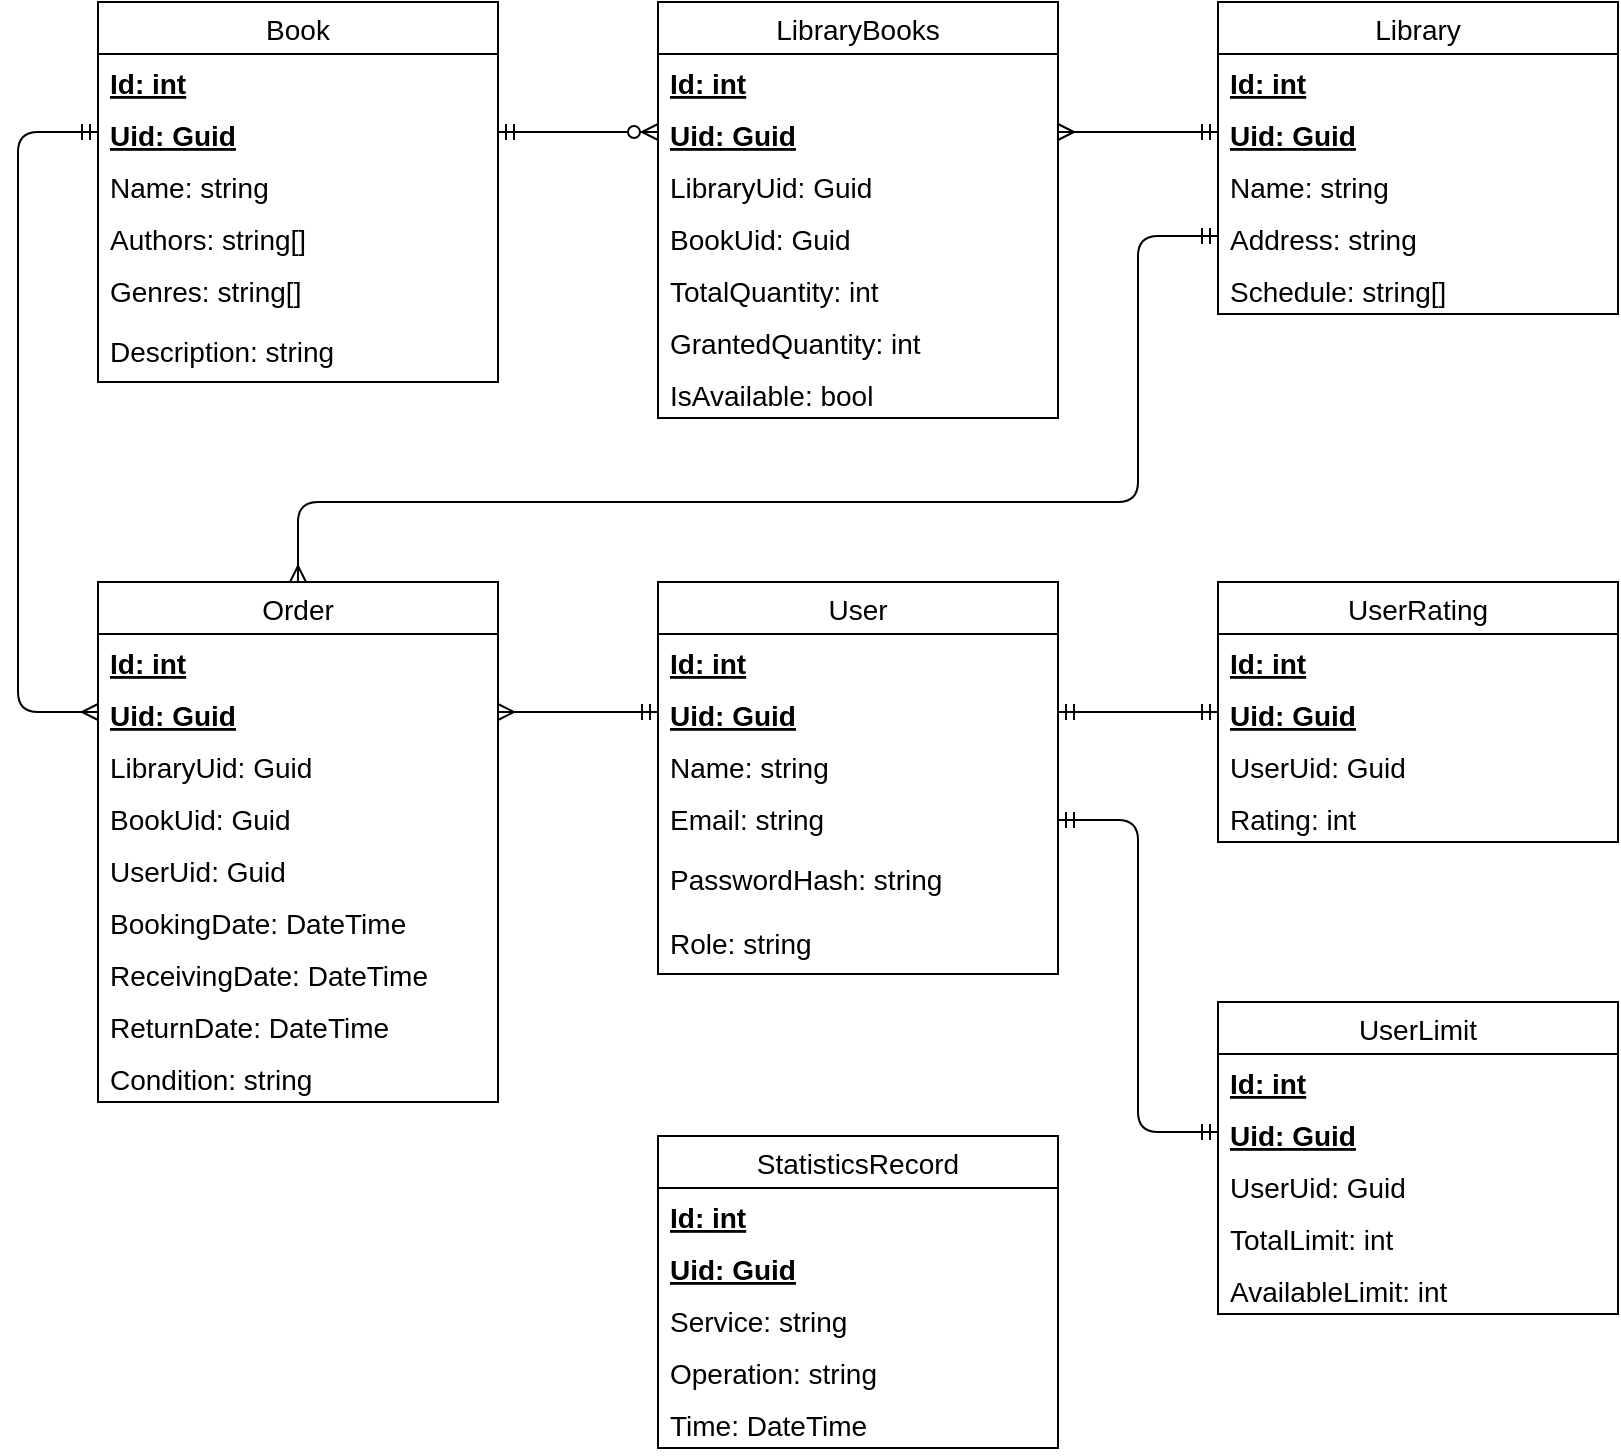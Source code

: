 <mxfile version="14.6.13" type="device"><diagram id="7_gvXvkW-Xf_Sy-OMR4_" name="Page-1"><mxGraphModel dx="1746" dy="1403" grid="1" gridSize="10" guides="1" tooltips="1" connect="1" arrows="1" fold="1" page="0" pageScale="1" pageWidth="827" pageHeight="1169" math="0" shadow="0"><root><mxCell id="0"/><mxCell id="1" parent="0"/><mxCell id="xaV4tCiz5OPvKNjIcxrJ-36" value="UserRating" style="swimlane;fontStyle=0;childLayout=stackLayout;horizontal=1;startSize=26;horizontalStack=0;resizeParent=1;resizeParentMax=0;resizeLast=0;collapsible=1;marginBottom=0;fontSize=14;fillColor=none;" parent="1" vertex="1"><mxGeometry x="-120" y="-230" width="200" height="130" as="geometry"/></mxCell><mxCell id="xaV4tCiz5OPvKNjIcxrJ-37" value="Id: int" style="text;strokeColor=none;fillColor=none;align=left;verticalAlign=top;spacingLeft=4;spacingRight=4;overflow=hidden;rotatable=0;points=[[0,0.5],[1,0.5]];portConstraint=eastwest;fontStyle=5;fontSize=14;" parent="xaV4tCiz5OPvKNjIcxrJ-36" vertex="1"><mxGeometry y="26" width="200" height="26" as="geometry"/></mxCell><mxCell id="xaV4tCiz5OPvKNjIcxrJ-79" value="Uid: Guid" style="text;strokeColor=none;fillColor=none;align=left;verticalAlign=top;spacingLeft=4;spacingRight=4;overflow=hidden;rotatable=0;points=[[0,0.5],[1,0.5]];portConstraint=eastwest;fontStyle=5;fontSize=14;" parent="xaV4tCiz5OPvKNjIcxrJ-36" vertex="1"><mxGeometry y="52" width="200" height="26" as="geometry"/></mxCell><mxCell id="xaV4tCiz5OPvKNjIcxrJ-38" value="UserUid: Guid" style="text;strokeColor=none;fillColor=none;align=left;verticalAlign=top;spacingLeft=4;spacingRight=4;overflow=hidden;rotatable=0;points=[[0,0.5],[1,0.5]];portConstraint=eastwest;fontSize=14;" parent="xaV4tCiz5OPvKNjIcxrJ-36" vertex="1"><mxGeometry y="78" width="200" height="26" as="geometry"/></mxCell><mxCell id="xaV4tCiz5OPvKNjIcxrJ-39" value="Rating: int" style="text;strokeColor=none;fillColor=none;align=left;verticalAlign=top;spacingLeft=4;spacingRight=4;overflow=hidden;rotatable=0;points=[[0,0.5],[1,0.5]];portConstraint=eastwest;fontSize=14;" parent="xaV4tCiz5OPvKNjIcxrJ-36" vertex="1"><mxGeometry y="104" width="200" height="26" as="geometry"/></mxCell><mxCell id="xaV4tCiz5OPvKNjIcxrJ-44" value="Order" style="swimlane;fontStyle=0;childLayout=stackLayout;horizontal=1;startSize=26;horizontalStack=0;resizeParent=1;resizeParentMax=0;resizeLast=0;collapsible=1;marginBottom=0;fontSize=14;fillColor=none;" parent="1" vertex="1"><mxGeometry x="-680" y="-230" width="200" height="260" as="geometry"/></mxCell><mxCell id="xaV4tCiz5OPvKNjIcxrJ-45" value="Id: int" style="text;strokeColor=none;fillColor=none;align=left;verticalAlign=top;spacingLeft=4;spacingRight=4;overflow=hidden;rotatable=0;points=[[0,0.5],[1,0.5]];portConstraint=eastwest;fontStyle=5;fontSize=14;" parent="xaV4tCiz5OPvKNjIcxrJ-44" vertex="1"><mxGeometry y="26" width="200" height="26" as="geometry"/></mxCell><mxCell id="xaV4tCiz5OPvKNjIcxrJ-81" value="Uid: Guid" style="text;strokeColor=none;fillColor=none;align=left;verticalAlign=top;spacingLeft=4;spacingRight=4;overflow=hidden;rotatable=0;points=[[0,0.5],[1,0.5]];portConstraint=eastwest;fontStyle=5;fontSize=14;" parent="xaV4tCiz5OPvKNjIcxrJ-44" vertex="1"><mxGeometry y="52" width="200" height="26" as="geometry"/></mxCell><mxCell id="xaV4tCiz5OPvKNjIcxrJ-83" value="LibraryUid: Guid" style="text;strokeColor=none;fillColor=none;align=left;verticalAlign=top;spacingLeft=4;spacingRight=4;overflow=hidden;rotatable=0;points=[[0,0.5],[1,0.5]];portConstraint=eastwest;fontSize=14;" parent="xaV4tCiz5OPvKNjIcxrJ-44" vertex="1"><mxGeometry y="78" width="200" height="26" as="geometry"/></mxCell><mxCell id="xaV4tCiz5OPvKNjIcxrJ-46" value="BookUid: Guid" style="text;strokeColor=none;fillColor=none;align=left;verticalAlign=top;spacingLeft=4;spacingRight=4;overflow=hidden;rotatable=0;points=[[0,0.5],[1,0.5]];portConstraint=eastwest;fontSize=14;" parent="xaV4tCiz5OPvKNjIcxrJ-44" vertex="1"><mxGeometry y="104" width="200" height="26" as="geometry"/></mxCell><mxCell id="xaV4tCiz5OPvKNjIcxrJ-47" value="UserUid: Guid" style="text;strokeColor=none;fillColor=none;align=left;verticalAlign=top;spacingLeft=4;spacingRight=4;overflow=hidden;rotatable=0;points=[[0,0.5],[1,0.5]];portConstraint=eastwest;fontSize=14;" parent="xaV4tCiz5OPvKNjIcxrJ-44" vertex="1"><mxGeometry y="130" width="200" height="26" as="geometry"/></mxCell><mxCell id="xaV4tCiz5OPvKNjIcxrJ-82" value="BookingDate: DateTime" style="text;strokeColor=none;fillColor=none;align=left;verticalAlign=top;spacingLeft=4;spacingRight=4;overflow=hidden;rotatable=0;points=[[0,0.5],[1,0.5]];portConstraint=eastwest;fontSize=14;" parent="xaV4tCiz5OPvKNjIcxrJ-44" vertex="1"><mxGeometry y="156" width="200" height="26" as="geometry"/></mxCell><mxCell id="Zsrt7kx8HkK9ZUL5juE6-1" value="ReceivingDate: DateTime" style="text;strokeColor=none;fillColor=none;align=left;verticalAlign=top;spacingLeft=4;spacingRight=4;overflow=hidden;rotatable=0;points=[[0,0.5],[1,0.5]];portConstraint=eastwest;fontSize=14;" parent="xaV4tCiz5OPvKNjIcxrJ-44" vertex="1"><mxGeometry y="182" width="200" height="26" as="geometry"/></mxCell><mxCell id="YTWWNCgbf_wXnrEp9qsd-6" value="ReturnDate: DateTime" style="text;strokeColor=none;fillColor=none;align=left;verticalAlign=top;spacingLeft=4;spacingRight=4;overflow=hidden;rotatable=0;points=[[0,0.5],[1,0.5]];portConstraint=eastwest;fontSize=14;" parent="xaV4tCiz5OPvKNjIcxrJ-44" vertex="1"><mxGeometry y="208" width="200" height="26" as="geometry"/></mxCell><mxCell id="YTWWNCgbf_wXnrEp9qsd-7" value="Condition: string" style="text;strokeColor=none;fillColor=none;align=left;verticalAlign=top;spacingLeft=4;spacingRight=4;overflow=hidden;rotatable=0;points=[[0,0.5],[1,0.5]];portConstraint=eastwest;fontSize=14;" parent="xaV4tCiz5OPvKNjIcxrJ-44" vertex="1"><mxGeometry y="234" width="200" height="26" as="geometry"/></mxCell><mxCell id="xaV4tCiz5OPvKNjIcxrJ-48" value="Library" style="swimlane;fontStyle=0;childLayout=stackLayout;horizontal=1;startSize=26;horizontalStack=0;resizeParent=1;resizeParentMax=0;resizeLast=0;collapsible=1;marginBottom=0;fontSize=14;fillColor=none;" parent="1" vertex="1"><mxGeometry x="-120" y="-520" width="200" height="156" as="geometry"/></mxCell><mxCell id="xaV4tCiz5OPvKNjIcxrJ-86" value="Id: int" style="text;strokeColor=none;fillColor=none;align=left;verticalAlign=top;spacingLeft=4;spacingRight=4;overflow=hidden;rotatable=0;points=[[0,0.5],[1,0.5]];portConstraint=eastwest;fontStyle=5;fontSize=14;" parent="xaV4tCiz5OPvKNjIcxrJ-48" vertex="1"><mxGeometry y="26" width="200" height="26" as="geometry"/></mxCell><mxCell id="xaV4tCiz5OPvKNjIcxrJ-87" value="Uid: Guid" style="text;strokeColor=none;fillColor=none;align=left;verticalAlign=top;spacingLeft=4;spacingRight=4;overflow=hidden;rotatable=0;points=[[0,0.5],[1,0.5]];portConstraint=eastwest;fontStyle=5;fontSize=14;" parent="xaV4tCiz5OPvKNjIcxrJ-48" vertex="1"><mxGeometry y="52" width="200" height="26" as="geometry"/></mxCell><mxCell id="xaV4tCiz5OPvKNjIcxrJ-49" value="Name: string" style="text;strokeColor=none;fillColor=none;align=left;verticalAlign=top;spacingLeft=4;spacingRight=4;overflow=hidden;rotatable=0;points=[[0,0.5],[1,0.5]];portConstraint=eastwest;fontSize=14;" parent="xaV4tCiz5OPvKNjIcxrJ-48" vertex="1"><mxGeometry y="78" width="200" height="26" as="geometry"/></mxCell><mxCell id="xaV4tCiz5OPvKNjIcxrJ-50" value="Address: string" style="text;strokeColor=none;fillColor=none;align=left;verticalAlign=top;spacingLeft=4;spacingRight=4;overflow=hidden;rotatable=0;points=[[0,0.5],[1,0.5]];portConstraint=eastwest;fontSize=14;" parent="xaV4tCiz5OPvKNjIcxrJ-48" vertex="1"><mxGeometry y="104" width="200" height="26" as="geometry"/></mxCell><mxCell id="xaV4tCiz5OPvKNjIcxrJ-51" value="Schedule: string[]" style="text;strokeColor=none;fillColor=none;align=left;verticalAlign=top;spacingLeft=4;spacingRight=4;overflow=hidden;rotatable=0;points=[[0,0.5],[1,0.5]];portConstraint=eastwest;fontSize=14;" parent="xaV4tCiz5OPvKNjIcxrJ-48" vertex="1"><mxGeometry y="130" width="200" height="26" as="geometry"/></mxCell><mxCell id="xaV4tCiz5OPvKNjIcxrJ-52" value="Book" style="swimlane;fontStyle=0;childLayout=stackLayout;horizontal=1;startSize=26;horizontalStack=0;resizeParent=1;resizeParentMax=0;resizeLast=0;collapsible=1;marginBottom=0;fontSize=14;fillColor=none;" parent="1" vertex="1"><mxGeometry x="-680" y="-520" width="200" height="190" as="geometry"/></mxCell><mxCell id="xaV4tCiz5OPvKNjIcxrJ-53" value="Id: int" style="text;strokeColor=none;fillColor=none;align=left;verticalAlign=top;spacingLeft=4;spacingRight=4;overflow=hidden;rotatable=0;points=[[0,0.5],[1,0.5]];portConstraint=eastwest;fontStyle=5;fontSize=14;" parent="xaV4tCiz5OPvKNjIcxrJ-52" vertex="1"><mxGeometry y="26" width="200" height="26" as="geometry"/></mxCell><mxCell id="xaV4tCiz5OPvKNjIcxrJ-78" value="Uid: Guid" style="text;strokeColor=none;fillColor=none;align=left;verticalAlign=top;spacingLeft=4;spacingRight=4;overflow=hidden;rotatable=0;points=[[0,0.5],[1,0.5]];portConstraint=eastwest;fontStyle=5;fontSize=14;" parent="xaV4tCiz5OPvKNjIcxrJ-52" vertex="1"><mxGeometry y="52" width="200" height="26" as="geometry"/></mxCell><mxCell id="xaV4tCiz5OPvKNjIcxrJ-100" value="Name: string" style="text;strokeColor=none;fillColor=none;align=left;verticalAlign=top;spacingLeft=4;spacingRight=4;overflow=hidden;rotatable=0;points=[[0,0.5],[1,0.5]];portConstraint=eastwest;fontSize=14;" parent="xaV4tCiz5OPvKNjIcxrJ-52" vertex="1"><mxGeometry y="78" width="200" height="26" as="geometry"/></mxCell><mxCell id="xaV4tCiz5OPvKNjIcxrJ-54" value="Authors: string[]" style="text;strokeColor=none;fillColor=none;align=left;verticalAlign=top;spacingLeft=4;spacingRight=4;overflow=hidden;rotatable=0;points=[[0,0.5],[1,0.5]];portConstraint=eastwest;fontSize=14;" parent="xaV4tCiz5OPvKNjIcxrJ-52" vertex="1"><mxGeometry y="104" width="200" height="26" as="geometry"/></mxCell><mxCell id="xaV4tCiz5OPvKNjIcxrJ-55" value="Genres: string[]" style="text;strokeColor=none;fillColor=none;align=left;verticalAlign=top;spacingLeft=4;spacingRight=4;overflow=hidden;rotatable=0;points=[[0,0.5],[1,0.5]];portConstraint=eastwest;fontSize=14;" parent="xaV4tCiz5OPvKNjIcxrJ-52" vertex="1"><mxGeometry y="130" width="200" height="30" as="geometry"/></mxCell><mxCell id="YTWWNCgbf_wXnrEp9qsd-1" value="Description: string" style="text;strokeColor=none;fillColor=none;align=left;verticalAlign=top;spacingLeft=4;spacingRight=4;overflow=hidden;rotatable=0;points=[[0,0.5],[1,0.5]];portConstraint=eastwest;fontSize=14;" parent="xaV4tCiz5OPvKNjIcxrJ-52" vertex="1"><mxGeometry y="160" width="200" height="30" as="geometry"/></mxCell><mxCell id="xaV4tCiz5OPvKNjIcxrJ-56" value="UserLimit" style="swimlane;fontStyle=0;childLayout=stackLayout;horizontal=1;startSize=26;horizontalStack=0;resizeParent=1;resizeParentMax=0;resizeLast=0;collapsible=1;marginBottom=0;fontSize=14;fillColor=none;" parent="1" vertex="1"><mxGeometry x="-120" y="-20" width="200" height="156" as="geometry"/></mxCell><mxCell id="xaV4tCiz5OPvKNjIcxrJ-88" value="Id: int" style="text;strokeColor=none;fillColor=none;align=left;verticalAlign=top;spacingLeft=4;spacingRight=4;overflow=hidden;rotatable=0;points=[[0,0.5],[1,0.5]];portConstraint=eastwest;fontStyle=5;fontSize=14;" parent="xaV4tCiz5OPvKNjIcxrJ-56" vertex="1"><mxGeometry y="26" width="200" height="26" as="geometry"/></mxCell><mxCell id="xaV4tCiz5OPvKNjIcxrJ-89" value="Uid: Guid" style="text;strokeColor=none;fillColor=none;align=left;verticalAlign=top;spacingLeft=4;spacingRight=4;overflow=hidden;rotatable=0;points=[[0,0.5],[1,0.5]];portConstraint=eastwest;fontStyle=5;fontSize=14;" parent="xaV4tCiz5OPvKNjIcxrJ-56" vertex="1"><mxGeometry y="52" width="200" height="26" as="geometry"/></mxCell><mxCell id="xaV4tCiz5OPvKNjIcxrJ-57" value="UserUid: Guid" style="text;strokeColor=none;fillColor=none;align=left;verticalAlign=top;spacingLeft=4;spacingRight=4;overflow=hidden;rotatable=0;points=[[0,0.5],[1,0.5]];portConstraint=eastwest;fontSize=14;" parent="xaV4tCiz5OPvKNjIcxrJ-56" vertex="1"><mxGeometry y="78" width="200" height="26" as="geometry"/></mxCell><mxCell id="xaV4tCiz5OPvKNjIcxrJ-59" value="TotalLimit: int" style="text;strokeColor=none;fillColor=none;align=left;verticalAlign=top;spacingLeft=4;spacingRight=4;overflow=hidden;rotatable=0;points=[[0,0.5],[1,0.5]];portConstraint=eastwest;fontSize=14;" parent="xaV4tCiz5OPvKNjIcxrJ-56" vertex="1"><mxGeometry y="104" width="200" height="26" as="geometry"/></mxCell><mxCell id="3pCv--pmjJOllUPZxMO8-1" value="AvailableLimit: int" style="text;strokeColor=none;fillColor=none;align=left;verticalAlign=top;spacingLeft=4;spacingRight=4;overflow=hidden;rotatable=0;points=[[0,0.5],[1,0.5]];portConstraint=eastwest;fontSize=14;" parent="xaV4tCiz5OPvKNjIcxrJ-56" vertex="1"><mxGeometry y="130" width="200" height="26" as="geometry"/></mxCell><mxCell id="xaV4tCiz5OPvKNjIcxrJ-60" value="User" style="swimlane;fontStyle=0;childLayout=stackLayout;horizontal=1;startSize=26;horizontalStack=0;resizeParent=1;resizeParentMax=0;resizeLast=0;collapsible=1;marginBottom=0;fontSize=14;fillColor=none;" parent="1" vertex="1"><mxGeometry x="-400" y="-230" width="200" height="196" as="geometry"/></mxCell><mxCell id="xaV4tCiz5OPvKNjIcxrJ-61" value="Id: int" style="text;strokeColor=none;fillColor=none;align=left;verticalAlign=top;spacingLeft=4;spacingRight=4;overflow=hidden;rotatable=0;points=[[0,0.5],[1,0.5]];portConstraint=eastwest;fontStyle=5;fontSize=14;" parent="xaV4tCiz5OPvKNjIcxrJ-60" vertex="1"><mxGeometry y="26" width="200" height="26" as="geometry"/></mxCell><mxCell id="xaV4tCiz5OPvKNjIcxrJ-80" value="Uid: Guid" style="text;strokeColor=none;fillColor=none;align=left;verticalAlign=top;spacingLeft=4;spacingRight=4;overflow=hidden;rotatable=0;points=[[0,0.5],[1,0.5]];portConstraint=eastwest;fontStyle=5;fontSize=14;" parent="xaV4tCiz5OPvKNjIcxrJ-60" vertex="1"><mxGeometry y="52" width="200" height="26" as="geometry"/></mxCell><mxCell id="xaV4tCiz5OPvKNjIcxrJ-62" value="Name: string" style="text;strokeColor=none;fillColor=none;align=left;verticalAlign=top;spacingLeft=4;spacingRight=4;overflow=hidden;rotatable=0;points=[[0,0.5],[1,0.5]];portConstraint=eastwest;fontSize=14;" parent="xaV4tCiz5OPvKNjIcxrJ-60" vertex="1"><mxGeometry y="78" width="200" height="26" as="geometry"/></mxCell><mxCell id="xaV4tCiz5OPvKNjIcxrJ-72" value="Email: string" style="text;strokeColor=none;fillColor=none;align=left;verticalAlign=top;spacingLeft=4;spacingRight=4;overflow=hidden;rotatable=0;points=[[0,0.5],[1,0.5]];portConstraint=eastwest;fontSize=14;" parent="xaV4tCiz5OPvKNjIcxrJ-60" vertex="1"><mxGeometry y="104" width="200" height="30" as="geometry"/></mxCell><mxCell id="xaV4tCiz5OPvKNjIcxrJ-63" value="PasswordHash: string" style="text;strokeColor=none;fillColor=none;align=left;verticalAlign=top;spacingLeft=4;spacingRight=4;overflow=hidden;rotatable=0;points=[[0,0.5],[1,0.5]];portConstraint=eastwest;fontSize=14;" parent="xaV4tCiz5OPvKNjIcxrJ-60" vertex="1"><mxGeometry y="134" width="200" height="32" as="geometry"/></mxCell><mxCell id="xaV4tCiz5OPvKNjIcxrJ-73" value="Role: string&#10;" style="text;strokeColor=none;fillColor=none;align=left;verticalAlign=top;spacingLeft=4;spacingRight=4;overflow=hidden;rotatable=0;points=[[0,0.5],[1,0.5]];portConstraint=eastwest;fontSize=14;" parent="xaV4tCiz5OPvKNjIcxrJ-60" vertex="1"><mxGeometry y="166" width="200" height="30" as="geometry"/></mxCell><mxCell id="xaV4tCiz5OPvKNjIcxrJ-64" value="StatisticsRecord" style="swimlane;fontStyle=0;childLayout=stackLayout;horizontal=1;startSize=26;horizontalStack=0;resizeParent=1;resizeParentMax=0;resizeLast=0;collapsible=1;marginBottom=0;fontSize=14;fillColor=none;" parent="1" vertex="1"><mxGeometry x="-400" y="47" width="200" height="156" as="geometry"/></mxCell><mxCell id="xaV4tCiz5OPvKNjIcxrJ-65" value="Id: int" style="text;strokeColor=none;fillColor=none;align=left;verticalAlign=top;spacingLeft=4;spacingRight=4;overflow=hidden;rotatable=0;points=[[0,0.5],[1,0.5]];portConstraint=eastwest;fontSize=14;fontStyle=5" parent="xaV4tCiz5OPvKNjIcxrJ-64" vertex="1"><mxGeometry y="26" width="200" height="26" as="geometry"/></mxCell><mxCell id="xaV4tCiz5OPvKNjIcxrJ-66" value="Uid: Guid" style="text;strokeColor=none;fillColor=none;align=left;verticalAlign=top;spacingLeft=4;spacingRight=4;overflow=hidden;rotatable=0;points=[[0,0.5],[1,0.5]];portConstraint=eastwest;fontSize=14;fontStyle=5" parent="xaV4tCiz5OPvKNjIcxrJ-64" vertex="1"><mxGeometry y="52" width="200" height="26" as="geometry"/></mxCell><mxCell id="xaV4tCiz5OPvKNjIcxrJ-67" value="Service: string" style="text;strokeColor=none;fillColor=none;align=left;verticalAlign=top;spacingLeft=4;spacingRight=4;overflow=hidden;rotatable=0;points=[[0,0.5],[1,0.5]];portConstraint=eastwest;fontSize=14;" parent="xaV4tCiz5OPvKNjIcxrJ-64" vertex="1"><mxGeometry y="78" width="200" height="26" as="geometry"/></mxCell><mxCell id="xaV4tCiz5OPvKNjIcxrJ-90" value="Operation: string" style="text;strokeColor=none;fillColor=none;align=left;verticalAlign=top;spacingLeft=4;spacingRight=4;overflow=hidden;rotatable=0;points=[[0,0.5],[1,0.5]];portConstraint=eastwest;fontSize=14;" parent="xaV4tCiz5OPvKNjIcxrJ-64" vertex="1"><mxGeometry y="104" width="200" height="26" as="geometry"/></mxCell><mxCell id="xaV4tCiz5OPvKNjIcxrJ-91" value="Time: DateTime" style="text;strokeColor=none;fillColor=none;align=left;verticalAlign=top;spacingLeft=4;spacingRight=4;overflow=hidden;rotatable=0;points=[[0,0.5],[1,0.5]];portConstraint=eastwest;fontSize=14;" parent="xaV4tCiz5OPvKNjIcxrJ-64" vertex="1"><mxGeometry y="130" width="200" height="26" as="geometry"/></mxCell><mxCell id="xaV4tCiz5OPvKNjIcxrJ-68" value="LibraryBooks" style="swimlane;fontStyle=0;childLayout=stackLayout;horizontal=1;startSize=26;horizontalStack=0;resizeParent=1;resizeParentMax=0;resizeLast=0;collapsible=1;marginBottom=0;fontSize=14;fillColor=none;" parent="1" vertex="1"><mxGeometry x="-400" y="-520" width="200" height="208" as="geometry"/></mxCell><mxCell id="xaV4tCiz5OPvKNjIcxrJ-69" value="Id: int" style="text;strokeColor=none;fillColor=none;align=left;verticalAlign=top;spacingLeft=4;spacingRight=4;overflow=hidden;rotatable=0;points=[[0,0.5],[1,0.5]];portConstraint=eastwest;fontStyle=5;fontSize=14;" parent="xaV4tCiz5OPvKNjIcxrJ-68" vertex="1"><mxGeometry y="26" width="200" height="26" as="geometry"/></mxCell><mxCell id="xaV4tCiz5OPvKNjIcxrJ-70" value="Uid: Guid" style="text;strokeColor=none;fillColor=none;align=left;verticalAlign=top;spacingLeft=4;spacingRight=4;overflow=hidden;rotatable=0;points=[[0,0.5],[1,0.5]];portConstraint=eastwest;fontStyle=5;fontSize=14;" parent="xaV4tCiz5OPvKNjIcxrJ-68" vertex="1"><mxGeometry y="52" width="200" height="26" as="geometry"/></mxCell><mxCell id="YTWWNCgbf_wXnrEp9qsd-3" value="LibraryUid: Guid" style="text;strokeColor=none;fillColor=none;align=left;verticalAlign=top;spacingLeft=4;spacingRight=4;overflow=hidden;rotatable=0;points=[[0,0.5],[1,0.5]];portConstraint=eastwest;fontStyle=0;fontSize=14;" parent="xaV4tCiz5OPvKNjIcxrJ-68" vertex="1"><mxGeometry y="78" width="200" height="26" as="geometry"/></mxCell><mxCell id="YTWWNCgbf_wXnrEp9qsd-4" value="BookUid: Guid" style="text;strokeColor=none;fillColor=none;align=left;verticalAlign=top;spacingLeft=4;spacingRight=4;overflow=hidden;rotatable=0;points=[[0,0.5],[1,0.5]];portConstraint=eastwest;fontStyle=0;fontSize=14;" parent="xaV4tCiz5OPvKNjIcxrJ-68" vertex="1"><mxGeometry y="104" width="200" height="26" as="geometry"/></mxCell><mxCell id="YTWWNCgbf_wXnrEp9qsd-5" value="TotalQuantity: int" style="text;strokeColor=none;fillColor=none;align=left;verticalAlign=top;spacingLeft=4;spacingRight=4;overflow=hidden;rotatable=0;points=[[0,0.5],[1,0.5]];portConstraint=eastwest;fontStyle=0;fontSize=14;" parent="xaV4tCiz5OPvKNjIcxrJ-68" vertex="1"><mxGeometry y="130" width="200" height="26" as="geometry"/></mxCell><mxCell id="YTWWNCgbf_wXnrEp9qsd-17" value="GrantedQuantity: int" style="text;strokeColor=none;fillColor=none;align=left;verticalAlign=top;spacingLeft=4;spacingRight=4;overflow=hidden;rotatable=0;points=[[0,0.5],[1,0.5]];portConstraint=eastwest;fontStyle=0;fontSize=14;" parent="xaV4tCiz5OPvKNjIcxrJ-68" vertex="1"><mxGeometry y="156" width="200" height="26" as="geometry"/></mxCell><mxCell id="3pCv--pmjJOllUPZxMO8-2" value="IsAvailable: bool" style="text;strokeColor=none;fillColor=none;align=left;verticalAlign=top;spacingLeft=4;spacingRight=4;overflow=hidden;rotatable=0;points=[[0,0.5],[1,0.5]];portConstraint=eastwest;fontStyle=0;fontSize=14;" parent="xaV4tCiz5OPvKNjIcxrJ-68" vertex="1"><mxGeometry y="182" width="200" height="26" as="geometry"/></mxCell><mxCell id="YTWWNCgbf_wXnrEp9qsd-8" value="" style="endArrow=ERzeroToMany;html=1;entryX=0;entryY=0.5;entryDx=0;entryDy=0;exitX=1;exitY=0.5;exitDx=0;exitDy=0;startArrow=ERmandOne;startFill=0;endFill=1;labelBackgroundColor=none;" parent="1" source="xaV4tCiz5OPvKNjIcxrJ-78" target="xaV4tCiz5OPvKNjIcxrJ-70" edge="1"><mxGeometry width="50" height="50" relative="1" as="geometry"><mxPoint x="-840" y="-290" as="sourcePoint"/><mxPoint x="-790" y="-340" as="targetPoint"/></mxGeometry></mxCell><mxCell id="YTWWNCgbf_wXnrEp9qsd-9" value="" style="endArrow=ERmandOne;html=1;exitX=1;exitY=0.5;exitDx=0;exitDy=0;entryX=0;entryY=0.5;entryDx=0;entryDy=0;startArrow=ERmany;startFill=0;endFill=0;" parent="1" source="xaV4tCiz5OPvKNjIcxrJ-70" target="xaV4tCiz5OPvKNjIcxrJ-87" edge="1"><mxGeometry width="50" height="50" relative="1" as="geometry"><mxPoint x="-170" y="-420" as="sourcePoint"/><mxPoint x="-120" y="-470" as="targetPoint"/></mxGeometry></mxCell><mxCell id="YTWWNCgbf_wXnrEp9qsd-10" value="" style="endArrow=ERmandOne;html=1;entryX=0;entryY=0.5;entryDx=0;entryDy=0;exitX=1;exitY=0.5;exitDx=0;exitDy=0;startArrow=ERmandOne;startFill=0;endFill=0;" parent="1" source="xaV4tCiz5OPvKNjIcxrJ-80" target="xaV4tCiz5OPvKNjIcxrJ-79" edge="1"><mxGeometry width="50" height="50" relative="1" as="geometry"><mxPoint x="-410" y="-250" as="sourcePoint"/><mxPoint x="-360" y="-300" as="targetPoint"/></mxGeometry></mxCell><mxCell id="YTWWNCgbf_wXnrEp9qsd-11" value="" style="endArrow=ERmandOne;html=1;exitX=1;exitY=0.5;exitDx=0;exitDy=0;entryX=0;entryY=0.5;entryDx=0;entryDy=0;startArrow=ERmandOne;startFill=0;endFill=0;" parent="1" source="xaV4tCiz5OPvKNjIcxrJ-72" target="xaV4tCiz5OPvKNjIcxrJ-89" edge="1"><mxGeometry width="50" height="50" relative="1" as="geometry"><mxPoint x="-140" y="-50" as="sourcePoint"/><mxPoint x="-90" y="-100" as="targetPoint"/><Array as="points"><mxPoint x="-160" y="-111"/><mxPoint x="-160" y="45"/></Array></mxGeometry></mxCell><mxCell id="YTWWNCgbf_wXnrEp9qsd-12" value="" style="endArrow=ERmandOne;html=1;entryX=0;entryY=0.5;entryDx=0;entryDy=0;exitX=1;exitY=0.5;exitDx=0;exitDy=0;endFill=0;startArrow=ERmany;startFill=0;" parent="1" source="xaV4tCiz5OPvKNjIcxrJ-81" target="xaV4tCiz5OPvKNjIcxrJ-80" edge="1"><mxGeometry width="50" height="50" relative="1" as="geometry"><mxPoint x="-880" y="-40" as="sourcePoint"/><mxPoint x="-830" y="-90" as="targetPoint"/></mxGeometry></mxCell><mxCell id="YTWWNCgbf_wXnrEp9qsd-13" value="" style="endArrow=ERmandOne;html=1;entryX=0;entryY=0.5;entryDx=0;entryDy=0;exitX=0.5;exitY=0;exitDx=0;exitDy=0;endFill=0;startArrow=ERmany;startFill=0;" parent="1" source="xaV4tCiz5OPvKNjIcxrJ-44" target="xaV4tCiz5OPvKNjIcxrJ-50" edge="1"><mxGeometry width="50" height="50" relative="1" as="geometry"><mxPoint x="-430" y="-250" as="sourcePoint"/><mxPoint x="-380" y="-300" as="targetPoint"/><Array as="points"><mxPoint x="-580" y="-270"/><mxPoint x="-160" y="-270"/><mxPoint x="-160" y="-403"/></Array></mxGeometry></mxCell><mxCell id="YTWWNCgbf_wXnrEp9qsd-15" value="" style="endArrow=ERmandOne;html=1;entryX=0;entryY=0.5;entryDx=0;entryDy=0;exitX=0;exitY=0.5;exitDx=0;exitDy=0;endFill=0;startArrow=ERmany;startFill=0;" parent="1" source="xaV4tCiz5OPvKNjIcxrJ-81" target="xaV4tCiz5OPvKNjIcxrJ-78" edge="1"><mxGeometry width="50" height="50" relative="1" as="geometry"><mxPoint x="-720" y="-180" as="sourcePoint"/><mxPoint x="-710" y="-390" as="targetPoint"/><Array as="points"><mxPoint x="-720" y="-165"/><mxPoint x="-720" y="-455"/></Array></mxGeometry></mxCell></root></mxGraphModel></diagram></mxfile>